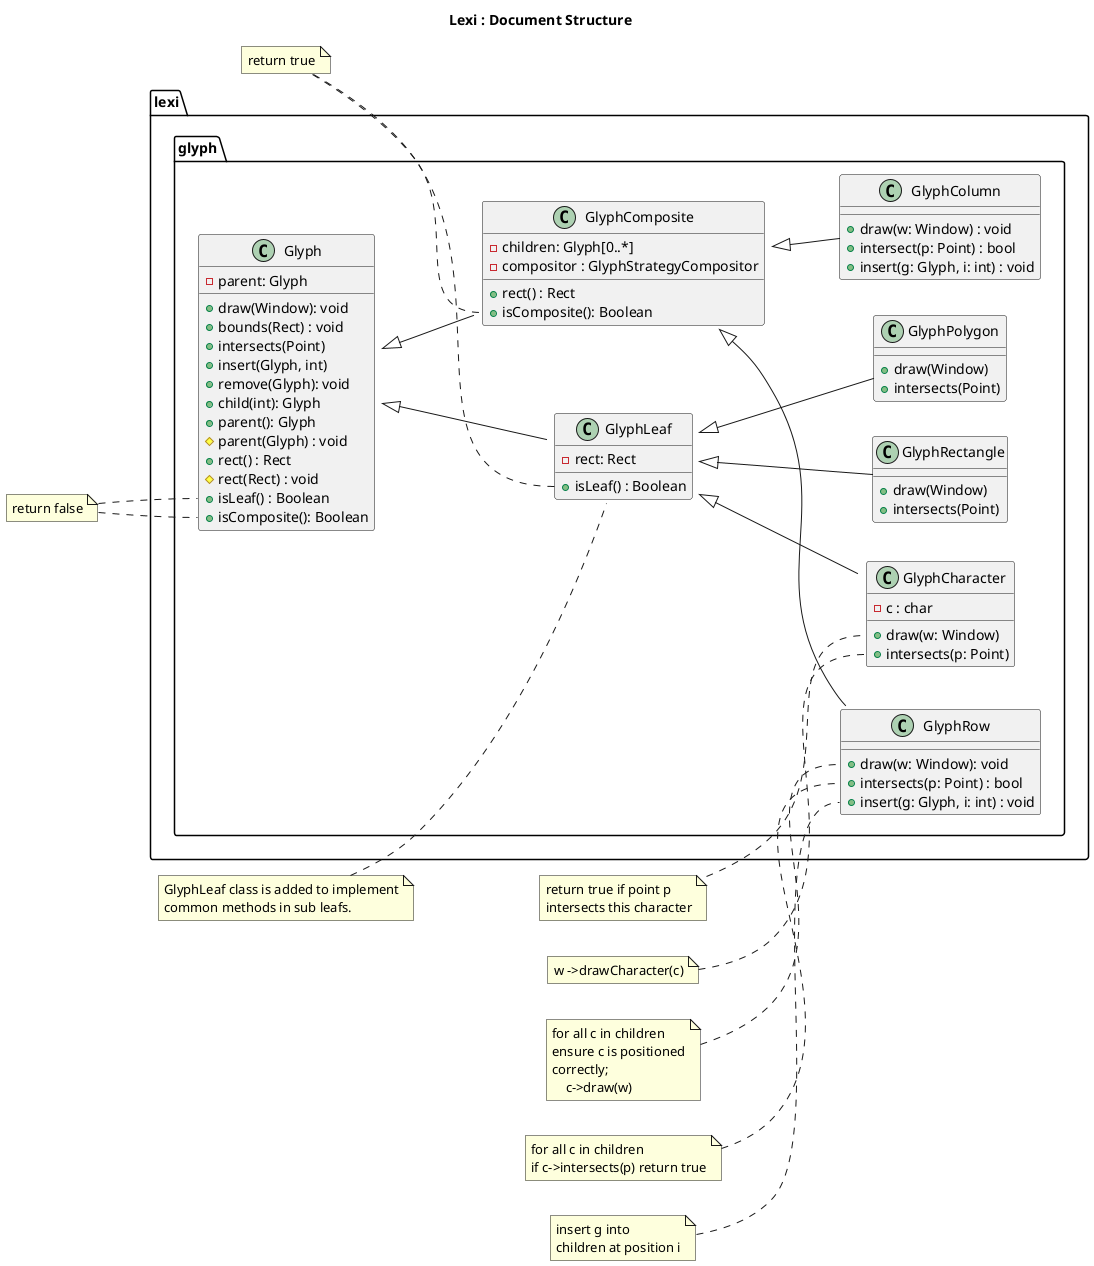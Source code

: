 @startuml

left to right direction
title Lexi : Document Structure

'---------------------------
!startsub CLASSES

class lexi.glyph.Glyph
class lexi.glyph.GlyphComposite
class lexi.glyph.GlyphLeaf
class lexi.glyph.GlyphCharacter
class lexi.glyph.GlyphRectangle
class lexi.glyph.GlyphPolygon
class lexi.glyph.GlyphRow
class lexi.glyph.GlyphColumn

!endsub
'---------------------------

!startsub MEMBERS

Glyph : -parent: Glyph
Glyph : +draw(Window): void
Glyph : +bounds(Rect) : void
Glyph : +intersects(Point)
Glyph : +insert(Glyph, int)
Glyph : +remove(Glyph): void
Glyph : +child(int): Glyph
Glyph : +parent(): Glyph
Glyph : #parent(Glyph) : void
Glyph : +rect() : Rect
Glyph : #rect(Rect) : void
Glyph : +isLeaf() : Boolean
Glyph : +isComposite(): Boolean


GlyphComposite : -children: Glyph[0..*]
GlyphComposite : -compositor : GlyphStrategyCompositor
GlyphComposite : +rect() : Rect
GlyphComposite : +isComposite(): Boolean
    
GlyphLeaf : -rect: Rect
GlyphLeaf : +isLeaf() : Boolean

GlyphCharacter : -c : char
GlyphCharacter : +draw(w: Window)
GlyphCharacter : +intersects(p: Point)

GlyphRectangle : +draw(Window)
GlyphRectangle : +intersects(Point)

GlyphPolygon : +draw(Window)
GlyphPolygon : +intersects(Point)

GlyphRow : +draw(w: Window): void
GlyphRow : +intersects(p: Point) : bool
GlyphRow : +insert(g: Glyph, i: int) : void

GlyphColumn : +draw(w: Window) : void
GlyphColumn : +intersect(p: Point) : bool
GlyphColumn : +insert(g: Glyph, i: int) : void

!endsub
'---------------------------

!startsub RELATIONS

Glyph <|-- GlyphComposite
Glyph <|-- GlyphLeaf

GlyphComposite <|-- GlyphRow
GlyphComposite <|-- GlyphColumn

GlyphLeaf <|-- GlyphCharacter
GlyphLeaf <|-- GlyphRectangle
GlyphLeaf <|-- GlyphPolygon

!endsub
'---------------------------

!startsub NOTES

note as nReturnTrue
    return true
end note
nReturnTrue .. GlyphLeaf::isLeaf
nReturnTrue .. GlyphComposite::isComposite

note as nGlyphLeaf
    GlyphLeaf class is added to implement
    common methods in sub leafs.
end note
nGlyphLeaf .. GlyphLeaf

note as nReturnFalse
    return false
end note
nReturnFalse .. Glyph::isLeaf
nReturnFalse .. Glyph::isComposite

note as nCharDraw
    return true if point p 
    intersects this character
end note
nCharDraw .. GlyphCharacter::draw
        
note as nCharIntersects 
    w ->drawCharacter(c)
end note
nCharIntersects .. GlyphCharacter::intersects
        
note  as nGlyphRowDraw 
    for all c in children
    ensure c is positioned
    correctly;
        c->draw(w)
end note
nGlyphRowDraw .. GlyphRow::draw
    
note as nGlypRowIntersects
    for all c in children
    if c->intersects(p) return true
end note
nGlypRowIntersects .. GlyphRow::intersects

note as nGlypRowInsert
    insert g into
    children at position i
end note
nGlypRowInsert .. GlyphRow::insert

!endsub
'---------------------------

@enduml
